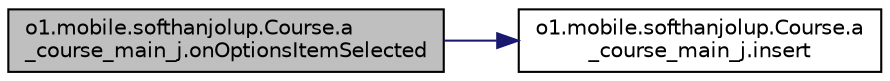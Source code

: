digraph "o1.mobile.softhanjolup.Course.a_course_main_j.onOptionsItemSelected"
{
 // LATEX_PDF_SIZE
  edge [fontname="Helvetica",fontsize="10",labelfontname="Helvetica",labelfontsize="10"];
  node [fontname="Helvetica",fontsize="10",shape=record];
  rankdir="LR";
  Node16 [label="o1.mobile.softhanjolup.Course.a\l_course_main_j.onOptionsItemSelected",height=0.2,width=0.4,color="black", fillcolor="grey75", style="filled", fontcolor="black",tooltip=" "];
  Node16 -> Node17 [color="midnightblue",fontsize="10",style="solid",fontname="Helvetica"];
  Node17 [label="o1.mobile.softhanjolup.Course.a\l_course_main_j.insert",height=0.2,width=0.4,color="black", fillcolor="white", style="filled",URL="$classo1_1_1mobile_1_1softhanjolup_1_1_course_1_1a__course__main__j.html#a6428943517834413fc6bec00e210a3eb",tooltip=" "];
}

